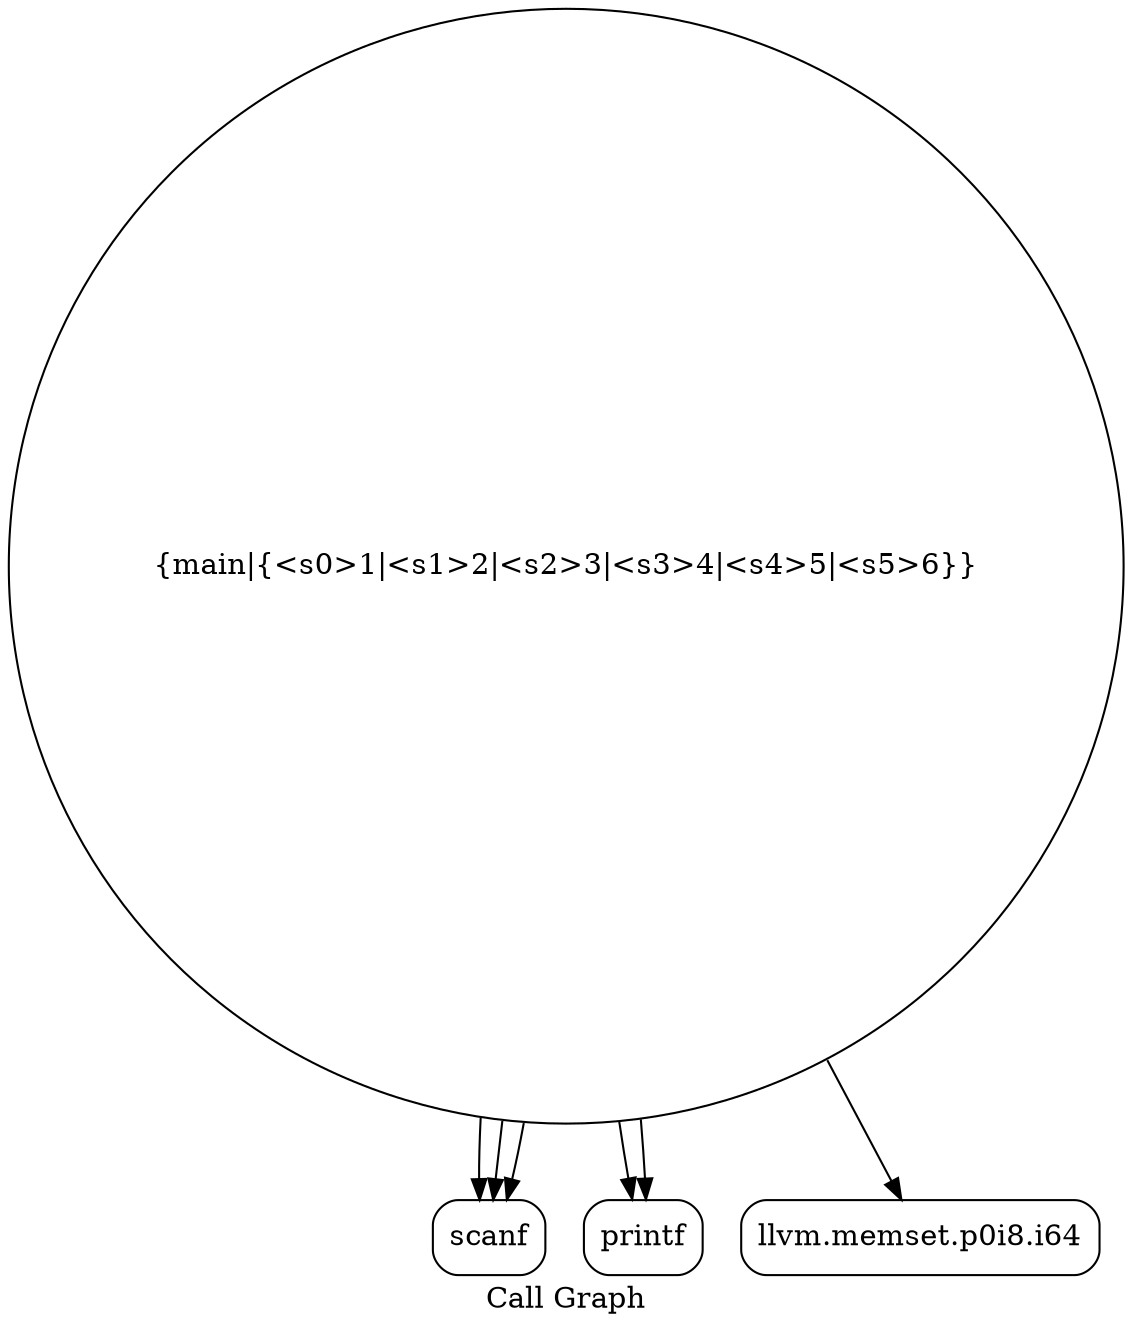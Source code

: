 digraph "Call Graph" {
	label="Call Graph";

	Node0x557ce8ebe920 [shape=record,shape=circle,label="{main|{<s0>1|<s1>2|<s2>3|<s3>4|<s4>5|<s5>6}}"];
	Node0x557ce8ebe920:s0 -> Node0x557ce901feb0[color=black];
	Node0x557ce8ebe920:s1 -> Node0x557ce901feb0[color=black];
	Node0x557ce8ebe920:s2 -> Node0x557ce901ff30[color=black];
	Node0x557ce8ebe920:s3 -> Node0x557ce901ffb0[color=black];
	Node0x557ce8ebe920:s4 -> Node0x557ce901feb0[color=black];
	Node0x557ce8ebe920:s5 -> Node0x557ce901ff30[color=black];
	Node0x557ce901ff30 [shape=record,shape=Mrecord,label="{printf}"];
	Node0x557ce901feb0 [shape=record,shape=Mrecord,label="{scanf}"];
	Node0x557ce901ffb0 [shape=record,shape=Mrecord,label="{llvm.memset.p0i8.i64}"];
}
